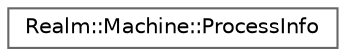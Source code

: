 digraph "Graphical Class Hierarchy"
{
 // LATEX_PDF_SIZE
  bgcolor="transparent";
  edge [fontname=Helvetica,fontsize=10,labelfontname=Helvetica,labelfontsize=10];
  node [fontname=Helvetica,fontsize=10,shape=box,height=0.2,width=0.4];
  rankdir="LR";
  Node0 [id="Node000000",label="Realm::Machine::ProcessInfo",height=0.2,width=0.4,color="grey40", fillcolor="white", style="filled",URL="$structRealm_1_1Machine_1_1ProcessInfo.html",tooltip=" "];
}
